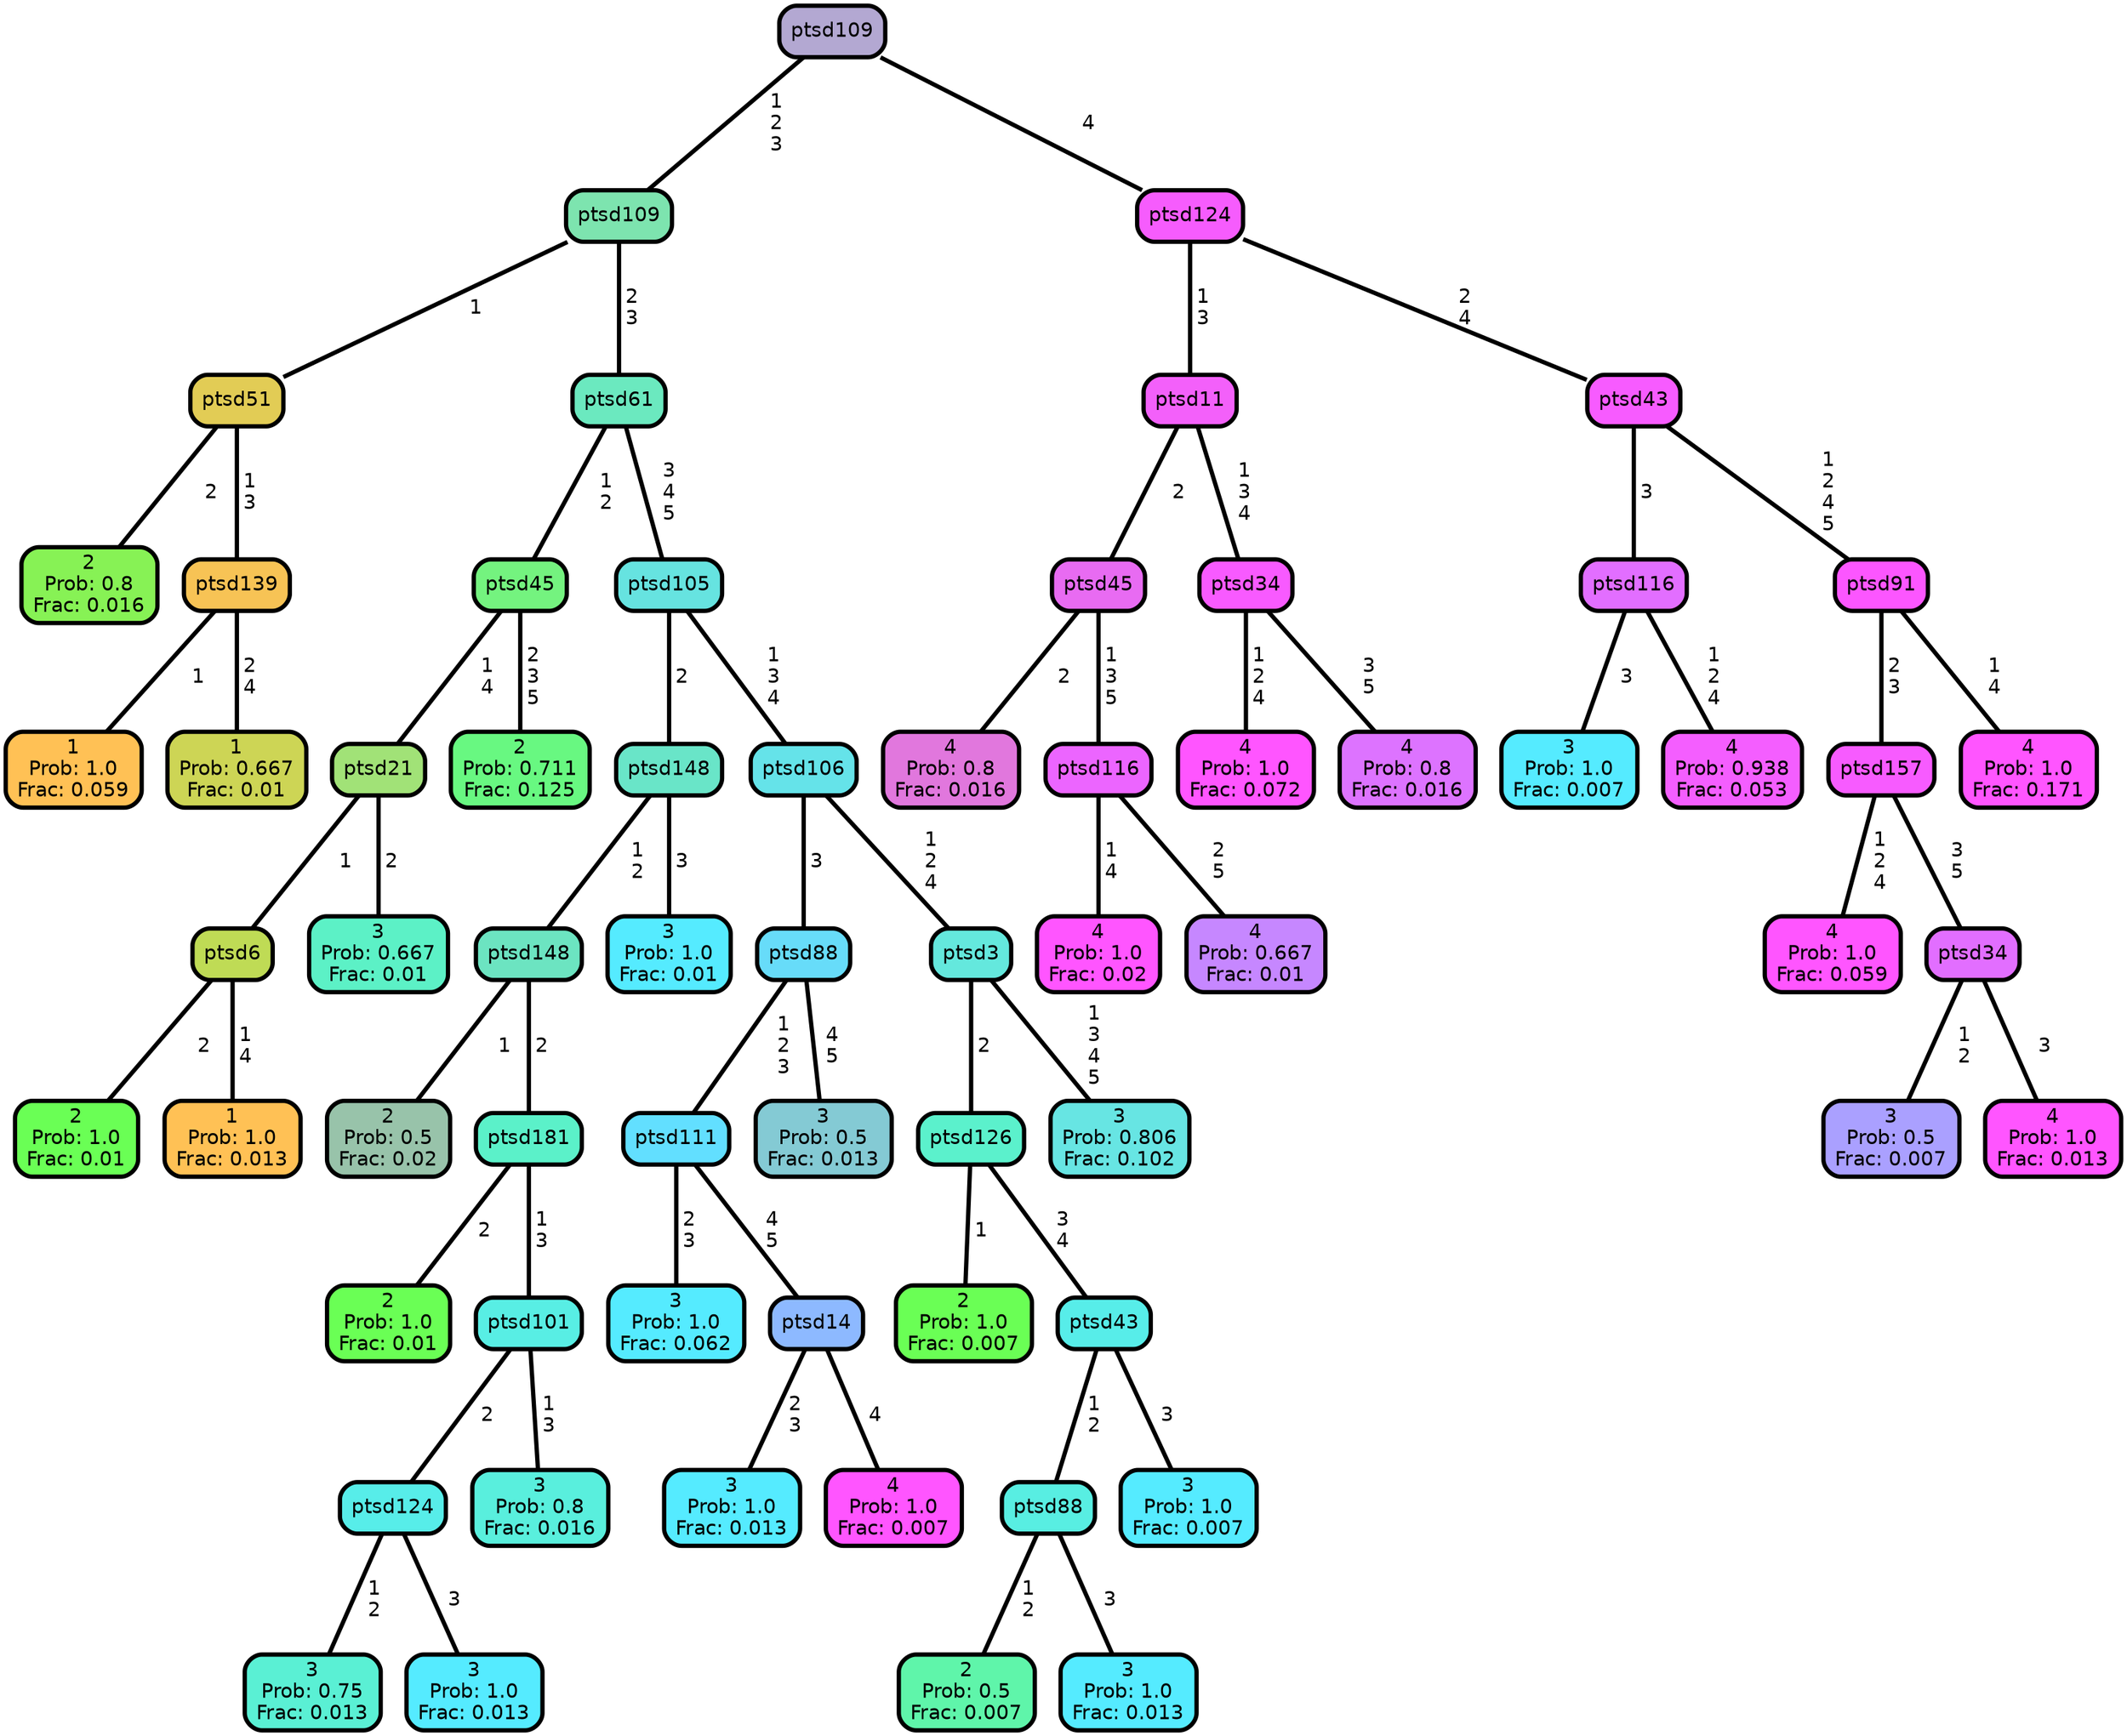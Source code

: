 graph Tree {
node [shape=box, style="filled, rounded",color="black",penwidth="3",fontcolor="black",                 fontname=helvetica] ;
graph [ranksep="0 equally", splines=straight,                 bgcolor=transparent, dpi=60] ;
edge [fontname=helvetica, color=black] ;
0 [label="2
Prob: 0.8
Frac: 0.016", fillcolor="#87f255"] ;
1 [label="ptsd51",href=".//ptsd51.svg", fillcolor="#e2cc55"] ;
2 [label="1
Prob: 1.0
Frac: 0.059", fillcolor="#ffc155"] ;
3 [label="ptsd139",href=".//ptsd139.svg", fillcolor="#f7c355"] ;
4 [label="1
Prob: 0.667
Frac: 0.01", fillcolor="#cdd555"] ;
5 [label="ptsd109",href=".//ptsd109.svg", fillcolor="#7de4af"] ;
6 [label="2
Prob: 1.0
Frac: 0.01", fillcolor="#6aff55"] ;
7 [label="ptsd6",href=".//ptsd6.svg", fillcolor="#bfdb55"] ;
8 [label="1
Prob: 1.0
Frac: 0.013", fillcolor="#ffc155"] ;
9 [label="ptsd21",href=".//ptsd21.svg", fillcolor="#a1e277"] ;
10 [label="3
Prob: 0.667
Frac: 0.01", fillcolor="#5cf1c6"] ;
11 [label="ptsd45",href=".//ptsd45.svg", fillcolor="#74f37f"] ;
12 [label="2
Prob: 0.711
Frac: 0.125", fillcolor="#68f881"] ;
13 [label="ptsd61",href=".//ptsd61.svg", fillcolor="#6be9bf"] ;
14 [label="2
Prob: 0.5
Frac: 0.02", fillcolor="#98c3aa"] ;
15 [label="ptsd148",href=".//ptsd148.svg", fillcolor="#6ce4c1"] ;
16 [label="2
Prob: 1.0
Frac: 0.01", fillcolor="#6aff55"] ;
17 [label="ptsd181",href=".//ptsd181.svg", fillcolor="#5bf1c9"] ;
18 [label="3
Prob: 0.75
Frac: 0.013", fillcolor="#5af0d4"] ;
19 [label="ptsd124",href=".//ptsd124.svg", fillcolor="#57ede9"] ;
20 [label="3
Prob: 1.0
Frac: 0.013", fillcolor="#55ebff"] ;
21 [label="ptsd101",href=".//ptsd101.svg", fillcolor="#58eee4"] ;
22 [label="3
Prob: 0.8
Frac: 0.016", fillcolor="#59efdd"] ;
23 [label="ptsd148",href=".//ptsd148.svg", fillcolor="#69e5c8"] ;
24 [label="3
Prob: 1.0
Frac: 0.01", fillcolor="#55ebff"] ;
25 [label="ptsd105",href=".//ptsd105.svg", fillcolor="#66e3e0"] ;
26 [label="3
Prob: 1.0
Frac: 0.062", fillcolor="#55ebff"] ;
27 [label="ptsd111",href=".//ptsd111.svg", fillcolor="#62dfff"] ;
28 [label="3
Prob: 1.0
Frac: 0.013", fillcolor="#55ebff"] ;
29 [label="ptsd14",href=".//ptsd14.svg", fillcolor="#8db9ff"] ;
30 [label="4
Prob: 1.0
Frac: 0.007", fillcolor="#ff55ff"] ;
31 [label="ptsd88",href=".//ptsd88.svg", fillcolor="#67dcf9"] ;
32 [label="3
Prob: 0.5
Frac: 0.013", fillcolor="#84cad4"] ;
33 [label="ptsd106",href=".//ptsd106.svg", fillcolor="#65e3e9"] ;
34 [label="2
Prob: 1.0
Frac: 0.007", fillcolor="#6aff55"] ;
35 [label="ptsd126",href=".//ptsd126.svg", fillcolor="#5bf1cc"] ;
36 [label="2
Prob: 0.5
Frac: 0.007", fillcolor="#5ff5aa"] ;
37 [label="ptsd88",href=".//ptsd88.svg", fillcolor="#58eee2"] ;
38 [label="3
Prob: 1.0
Frac: 0.013", fillcolor="#55ebff"] ;
39 [label="ptsd43",href=".//ptsd43.svg", fillcolor="#57ede9"] ;
40 [label="3
Prob: 1.0
Frac: 0.007", fillcolor="#55ebff"] ;
41 [label="ptsd3",href=".//ptsd3.svg", fillcolor="#64e8dd"] ;
42 [label="3
Prob: 0.806
Frac: 0.102", fillcolor="#67e5e3"] ;
43 [label="ptsd109",href=".//ptsd109.svg", fillcolor="#b3a8d2"] ;
44 [label="4
Prob: 0.8
Frac: 0.016", fillcolor="#e177dd"] ;
45 [label="ptsd45",href=".//ptsd45.svg", fillcolor="#e86bf2"] ;
46 [label="4
Prob: 1.0
Frac: 0.02", fillcolor="#ff55ff"] ;
47 [label="ptsd116",href=".//ptsd116.svg", fillcolor="#ec65ff"] ;
48 [label="4
Prob: 0.667
Frac: 0.01", fillcolor="#c687ff"] ;
49 [label="ptsd11",href=".//ptsd11.svg", fillcolor="#f360fa"] ;
50 [label="4
Prob: 1.0
Frac: 0.072", fillcolor="#ff55ff"] ;
51 [label="ptsd34",href=".//ptsd34.svg", fillcolor="#f85aff"] ;
52 [label="4
Prob: 0.8
Frac: 0.016", fillcolor="#dd73ff"] ;
53 [label="ptsd124",href=".//ptsd124.svg", fillcolor="#f65cfd"] ;
54 [label="3
Prob: 1.0
Frac: 0.007", fillcolor="#55ebff"] ;
55 [label="ptsd116",href=".//ptsd116.svg", fillcolor="#e26eff"] ;
56 [label="4
Prob: 0.938
Frac: 0.053", fillcolor="#f45eff"] ;
57 [label="ptsd43",href=".//ptsd43.svg", fillcolor="#f75bff"] ;
58 [label="4
Prob: 1.0
Frac: 0.059", fillcolor="#ff55ff"] ;
59 [label="ptsd157",href=".//ptsd157.svg", fillcolor="#f75bff"] ;
60 [label="3
Prob: 0.5
Frac: 0.007", fillcolor="#aaa0ff"] ;
61 [label="ptsd34",href=".//ptsd34.svg", fillcolor="#e26eff"] ;
62 [label="4
Prob: 1.0
Frac: 0.013", fillcolor="#ff55ff"] ;
63 [label="ptsd91",href=".//ptsd91.svg", fillcolor="#fc56ff"] ;
64 [label="4
Prob: 1.0
Frac: 0.171", fillcolor="#ff55ff"] ;
1 -- 0 [label=" 2",penwidth=3] ;
1 -- 3 [label=" 1\n 3",penwidth=3] ;
3 -- 2 [label=" 1",penwidth=3] ;
3 -- 4 [label=" 2\n 4",penwidth=3] ;
5 -- 1 [label=" 1",penwidth=3] ;
5 -- 13 [label=" 2\n 3",penwidth=3] ;
7 -- 6 [label=" 2",penwidth=3] ;
7 -- 8 [label=" 1\n 4",penwidth=3] ;
9 -- 7 [label=" 1",penwidth=3] ;
9 -- 10 [label=" 2",penwidth=3] ;
11 -- 9 [label=" 1\n 4",penwidth=3] ;
11 -- 12 [label=" 2\n 3\n 5",penwidth=3] ;
13 -- 11 [label=" 1\n 2",penwidth=3] ;
13 -- 25 [label=" 3\n 4\n 5",penwidth=3] ;
15 -- 14 [label=" 1",penwidth=3] ;
15 -- 17 [label=" 2",penwidth=3] ;
17 -- 16 [label=" 2",penwidth=3] ;
17 -- 21 [label=" 1\n 3",penwidth=3] ;
19 -- 18 [label=" 1\n 2",penwidth=3] ;
19 -- 20 [label=" 3",penwidth=3] ;
21 -- 19 [label=" 2",penwidth=3] ;
21 -- 22 [label=" 1\n 3",penwidth=3] ;
23 -- 15 [label=" 1\n 2",penwidth=3] ;
23 -- 24 [label=" 3",penwidth=3] ;
25 -- 23 [label=" 2",penwidth=3] ;
25 -- 33 [label=" 1\n 3\n 4",penwidth=3] ;
27 -- 26 [label=" 2\n 3",penwidth=3] ;
27 -- 29 [label=" 4\n 5",penwidth=3] ;
29 -- 28 [label=" 2\n 3",penwidth=3] ;
29 -- 30 [label=" 4",penwidth=3] ;
31 -- 27 [label=" 1\n 2\n 3",penwidth=3] ;
31 -- 32 [label=" 4\n 5",penwidth=3] ;
33 -- 31 [label=" 3",penwidth=3] ;
33 -- 41 [label=" 1\n 2\n 4",penwidth=3] ;
35 -- 34 [label=" 1",penwidth=3] ;
35 -- 39 [label=" 3\n 4",penwidth=3] ;
37 -- 36 [label=" 1\n 2",penwidth=3] ;
37 -- 38 [label=" 3",penwidth=3] ;
39 -- 37 [label=" 1\n 2",penwidth=3] ;
39 -- 40 [label=" 3",penwidth=3] ;
41 -- 35 [label=" 2",penwidth=3] ;
41 -- 42 [label=" 1\n 3\n 4\n 5",penwidth=3] ;
43 -- 5 [label=" 1\n 2\n 3",penwidth=3] ;
43 -- 53 [label=" 4",penwidth=3] ;
45 -- 44 [label=" 2",penwidth=3] ;
45 -- 47 [label=" 1\n 3\n 5",penwidth=3] ;
47 -- 46 [label=" 1\n 4",penwidth=3] ;
47 -- 48 [label=" 2\n 5",penwidth=3] ;
49 -- 45 [label=" 2",penwidth=3] ;
49 -- 51 [label=" 1\n 3\n 4",penwidth=3] ;
51 -- 50 [label=" 1\n 2\n 4",penwidth=3] ;
51 -- 52 [label=" 3\n 5",penwidth=3] ;
53 -- 49 [label=" 1\n 3",penwidth=3] ;
53 -- 57 [label=" 2\n 4",penwidth=3] ;
55 -- 54 [label=" 3",penwidth=3] ;
55 -- 56 [label=" 1\n 2\n 4",penwidth=3] ;
57 -- 55 [label=" 3",penwidth=3] ;
57 -- 63 [label=" 1\n 2\n 4\n 5",penwidth=3] ;
59 -- 58 [label=" 1\n 2\n 4",penwidth=3] ;
59 -- 61 [label=" 3\n 5",penwidth=3] ;
61 -- 60 [label=" 1\n 2",penwidth=3] ;
61 -- 62 [label=" 3",penwidth=3] ;
63 -- 59 [label=" 2\n 3",penwidth=3] ;
63 -- 64 [label=" 1\n 4",penwidth=3] ;
{rank = same;}}